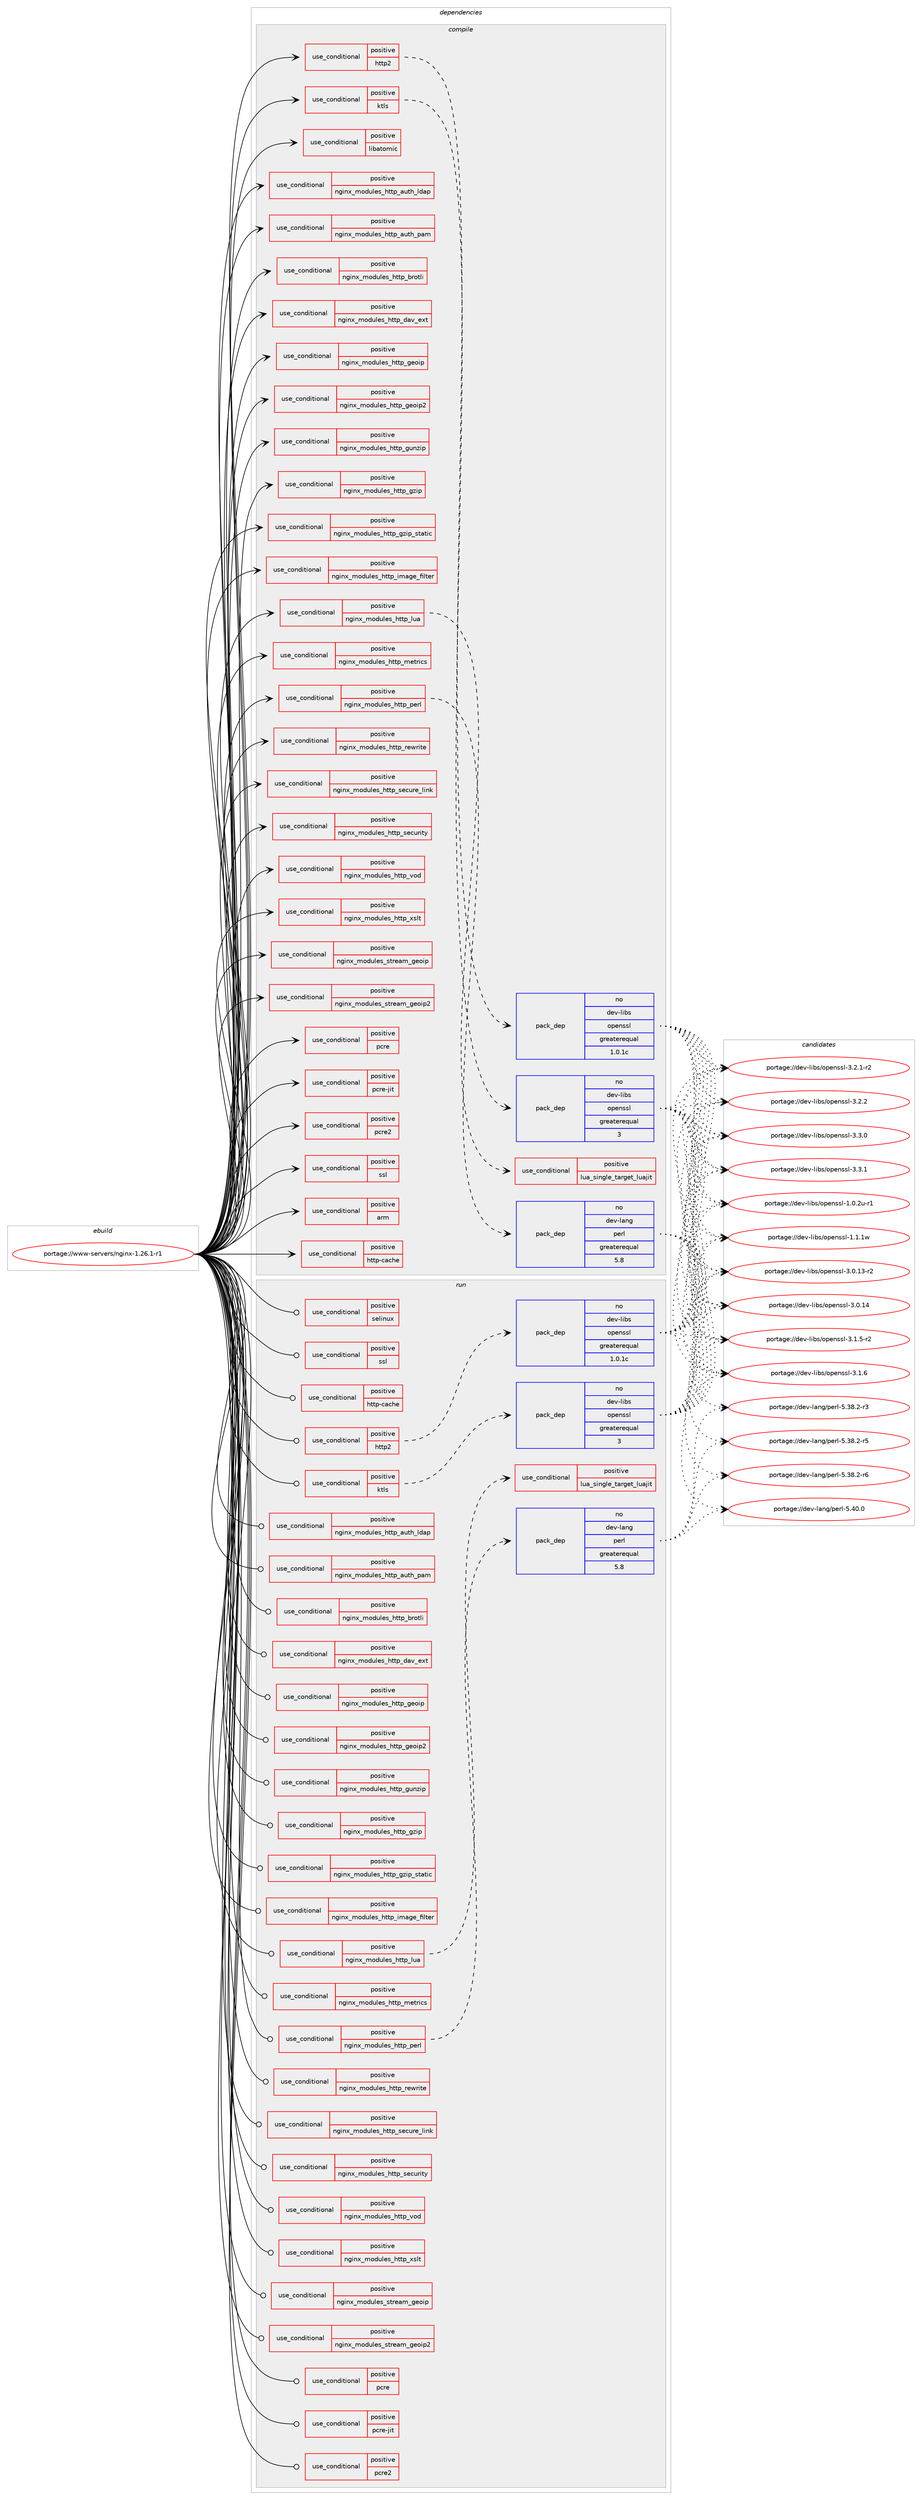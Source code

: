 digraph prolog {

# *************
# Graph options
# *************

newrank=true;
concentrate=true;
compound=true;
graph [rankdir=LR,fontname=Helvetica,fontsize=10,ranksep=1.5];#, ranksep=2.5, nodesep=0.2];
edge  [arrowhead=vee];
node  [fontname=Helvetica,fontsize=10];

# **********
# The ebuild
# **********

subgraph cluster_leftcol {
color=gray;
rank=same;
label=<<i>ebuild</i>>;
id [label="portage://www-servers/nginx-1.26.1-r1", color=red, width=4, href="../www-servers/nginx-1.26.1-r1.svg"];
}

# ****************
# The dependencies
# ****************

subgraph cluster_midcol {
color=gray;
label=<<i>dependencies</i>>;
subgraph cluster_compile {
fillcolor="#eeeeee";
style=filled;
label=<<i>compile</i>>;
subgraph cond118010 {
dependency226953 [label=<<TABLE BORDER="0" CELLBORDER="1" CELLSPACING="0" CELLPADDING="4"><TR><TD ROWSPAN="3" CELLPADDING="10">use_conditional</TD></TR><TR><TD>positive</TD></TR><TR><TD>arm</TD></TR></TABLE>>, shape=none, color=red];
# *** BEGIN UNKNOWN DEPENDENCY TYPE (TODO) ***
# dependency226953 -> package_dependency(portage://www-servers/nginx-1.26.1-r1,install,no,dev-libs,libatomic_ops,none,[,,],[],[])
# *** END UNKNOWN DEPENDENCY TYPE (TODO) ***

}
id:e -> dependency226953:w [weight=20,style="solid",arrowhead="vee"];
subgraph cond118011 {
dependency226954 [label=<<TABLE BORDER="0" CELLBORDER="1" CELLSPACING="0" CELLPADDING="4"><TR><TD ROWSPAN="3" CELLPADDING="10">use_conditional</TD></TR><TR><TD>positive</TD></TR><TR><TD>http-cache</TD></TR></TABLE>>, shape=none, color=red];
# *** BEGIN UNKNOWN DEPENDENCY TYPE (TODO) ***
# dependency226954 -> package_dependency(portage://www-servers/nginx-1.26.1-r1,install,no,dev-libs,openssl,none,[,,],[slot(0),equal],[])
# *** END UNKNOWN DEPENDENCY TYPE (TODO) ***

}
id:e -> dependency226954:w [weight=20,style="solid",arrowhead="vee"];
subgraph cond118012 {
dependency226955 [label=<<TABLE BORDER="0" CELLBORDER="1" CELLSPACING="0" CELLPADDING="4"><TR><TD ROWSPAN="3" CELLPADDING="10">use_conditional</TD></TR><TR><TD>positive</TD></TR><TR><TD>http2</TD></TR></TABLE>>, shape=none, color=red];
subgraph pack105646 {
dependency226956 [label=<<TABLE BORDER="0" CELLBORDER="1" CELLSPACING="0" CELLPADDING="4" WIDTH="220"><TR><TD ROWSPAN="6" CELLPADDING="30">pack_dep</TD></TR><TR><TD WIDTH="110">no</TD></TR><TR><TD>dev-libs</TD></TR><TR><TD>openssl</TD></TR><TR><TD>greaterequal</TD></TR><TR><TD>1.0.1c</TD></TR></TABLE>>, shape=none, color=blue];
}
dependency226955:e -> dependency226956:w [weight=20,style="dashed",arrowhead="vee"];
}
id:e -> dependency226955:w [weight=20,style="solid",arrowhead="vee"];
subgraph cond118013 {
dependency226957 [label=<<TABLE BORDER="0" CELLBORDER="1" CELLSPACING="0" CELLPADDING="4"><TR><TD ROWSPAN="3" CELLPADDING="10">use_conditional</TD></TR><TR><TD>positive</TD></TR><TR><TD>ktls</TD></TR></TABLE>>, shape=none, color=red];
subgraph pack105647 {
dependency226958 [label=<<TABLE BORDER="0" CELLBORDER="1" CELLSPACING="0" CELLPADDING="4" WIDTH="220"><TR><TD ROWSPAN="6" CELLPADDING="30">pack_dep</TD></TR><TR><TD WIDTH="110">no</TD></TR><TR><TD>dev-libs</TD></TR><TR><TD>openssl</TD></TR><TR><TD>greaterequal</TD></TR><TR><TD>3</TD></TR></TABLE>>, shape=none, color=blue];
}
dependency226957:e -> dependency226958:w [weight=20,style="dashed",arrowhead="vee"];
}
id:e -> dependency226957:w [weight=20,style="solid",arrowhead="vee"];
subgraph cond118014 {
dependency226959 [label=<<TABLE BORDER="0" CELLBORDER="1" CELLSPACING="0" CELLPADDING="4"><TR><TD ROWSPAN="3" CELLPADDING="10">use_conditional</TD></TR><TR><TD>positive</TD></TR><TR><TD>libatomic</TD></TR></TABLE>>, shape=none, color=red];
# *** BEGIN UNKNOWN DEPENDENCY TYPE (TODO) ***
# dependency226959 -> package_dependency(portage://www-servers/nginx-1.26.1-r1,install,no,dev-libs,libatomic_ops,none,[,,],[],[])
# *** END UNKNOWN DEPENDENCY TYPE (TODO) ***

}
id:e -> dependency226959:w [weight=20,style="solid",arrowhead="vee"];
subgraph cond118015 {
dependency226960 [label=<<TABLE BORDER="0" CELLBORDER="1" CELLSPACING="0" CELLPADDING="4"><TR><TD ROWSPAN="3" CELLPADDING="10">use_conditional</TD></TR><TR><TD>positive</TD></TR><TR><TD>nginx_modules_http_auth_ldap</TD></TR></TABLE>>, shape=none, color=red];
# *** BEGIN UNKNOWN DEPENDENCY TYPE (TODO) ***
# dependency226960 -> package_dependency(portage://www-servers/nginx-1.26.1-r1,install,no,net-nds,openldap,none,[,,],any_same_slot,[use(optenable(ssl),none)])
# *** END UNKNOWN DEPENDENCY TYPE (TODO) ***

}
id:e -> dependency226960:w [weight=20,style="solid",arrowhead="vee"];
subgraph cond118016 {
dependency226961 [label=<<TABLE BORDER="0" CELLBORDER="1" CELLSPACING="0" CELLPADDING="4"><TR><TD ROWSPAN="3" CELLPADDING="10">use_conditional</TD></TR><TR><TD>positive</TD></TR><TR><TD>nginx_modules_http_auth_pam</TD></TR></TABLE>>, shape=none, color=red];
# *** BEGIN UNKNOWN DEPENDENCY TYPE (TODO) ***
# dependency226961 -> package_dependency(portage://www-servers/nginx-1.26.1-r1,install,no,sys-libs,pam,none,[,,],[],[])
# *** END UNKNOWN DEPENDENCY TYPE (TODO) ***

}
id:e -> dependency226961:w [weight=20,style="solid",arrowhead="vee"];
subgraph cond118017 {
dependency226962 [label=<<TABLE BORDER="0" CELLBORDER="1" CELLSPACING="0" CELLPADDING="4"><TR><TD ROWSPAN="3" CELLPADDING="10">use_conditional</TD></TR><TR><TD>positive</TD></TR><TR><TD>nginx_modules_http_brotli</TD></TR></TABLE>>, shape=none, color=red];
# *** BEGIN UNKNOWN DEPENDENCY TYPE (TODO) ***
# dependency226962 -> package_dependency(portage://www-servers/nginx-1.26.1-r1,install,no,app-arch,brotli,none,[,,],any_same_slot,[])
# *** END UNKNOWN DEPENDENCY TYPE (TODO) ***

}
id:e -> dependency226962:w [weight=20,style="solid",arrowhead="vee"];
subgraph cond118018 {
dependency226963 [label=<<TABLE BORDER="0" CELLBORDER="1" CELLSPACING="0" CELLPADDING="4"><TR><TD ROWSPAN="3" CELLPADDING="10">use_conditional</TD></TR><TR><TD>positive</TD></TR><TR><TD>nginx_modules_http_dav_ext</TD></TR></TABLE>>, shape=none, color=red];
# *** BEGIN UNKNOWN DEPENDENCY TYPE (TODO) ***
# dependency226963 -> package_dependency(portage://www-servers/nginx-1.26.1-r1,install,no,dev-libs,libxml2,none,[,,],[],[])
# *** END UNKNOWN DEPENDENCY TYPE (TODO) ***

}
id:e -> dependency226963:w [weight=20,style="solid",arrowhead="vee"];
subgraph cond118019 {
dependency226964 [label=<<TABLE BORDER="0" CELLBORDER="1" CELLSPACING="0" CELLPADDING="4"><TR><TD ROWSPAN="3" CELLPADDING="10">use_conditional</TD></TR><TR><TD>positive</TD></TR><TR><TD>nginx_modules_http_geoip</TD></TR></TABLE>>, shape=none, color=red];
# *** BEGIN UNKNOWN DEPENDENCY TYPE (TODO) ***
# dependency226964 -> package_dependency(portage://www-servers/nginx-1.26.1-r1,install,no,dev-libs,geoip,none,[,,],[],[])
# *** END UNKNOWN DEPENDENCY TYPE (TODO) ***

}
id:e -> dependency226964:w [weight=20,style="solid",arrowhead="vee"];
subgraph cond118020 {
dependency226965 [label=<<TABLE BORDER="0" CELLBORDER="1" CELLSPACING="0" CELLPADDING="4"><TR><TD ROWSPAN="3" CELLPADDING="10">use_conditional</TD></TR><TR><TD>positive</TD></TR><TR><TD>nginx_modules_http_geoip2</TD></TR></TABLE>>, shape=none, color=red];
# *** BEGIN UNKNOWN DEPENDENCY TYPE (TODO) ***
# dependency226965 -> package_dependency(portage://www-servers/nginx-1.26.1-r1,install,no,dev-libs,libmaxminddb,none,[,,],any_same_slot,[])
# *** END UNKNOWN DEPENDENCY TYPE (TODO) ***

}
id:e -> dependency226965:w [weight=20,style="solid",arrowhead="vee"];
subgraph cond118021 {
dependency226966 [label=<<TABLE BORDER="0" CELLBORDER="1" CELLSPACING="0" CELLPADDING="4"><TR><TD ROWSPAN="3" CELLPADDING="10">use_conditional</TD></TR><TR><TD>positive</TD></TR><TR><TD>nginx_modules_http_gunzip</TD></TR></TABLE>>, shape=none, color=red];
# *** BEGIN UNKNOWN DEPENDENCY TYPE (TODO) ***
# dependency226966 -> package_dependency(portage://www-servers/nginx-1.26.1-r1,install,no,sys-libs,zlib,none,[,,],[],[])
# *** END UNKNOWN DEPENDENCY TYPE (TODO) ***

}
id:e -> dependency226966:w [weight=20,style="solid",arrowhead="vee"];
subgraph cond118022 {
dependency226967 [label=<<TABLE BORDER="0" CELLBORDER="1" CELLSPACING="0" CELLPADDING="4"><TR><TD ROWSPAN="3" CELLPADDING="10">use_conditional</TD></TR><TR><TD>positive</TD></TR><TR><TD>nginx_modules_http_gzip</TD></TR></TABLE>>, shape=none, color=red];
# *** BEGIN UNKNOWN DEPENDENCY TYPE (TODO) ***
# dependency226967 -> package_dependency(portage://www-servers/nginx-1.26.1-r1,install,no,sys-libs,zlib,none,[,,],[],[])
# *** END UNKNOWN DEPENDENCY TYPE (TODO) ***

}
id:e -> dependency226967:w [weight=20,style="solid",arrowhead="vee"];
subgraph cond118023 {
dependency226968 [label=<<TABLE BORDER="0" CELLBORDER="1" CELLSPACING="0" CELLPADDING="4"><TR><TD ROWSPAN="3" CELLPADDING="10">use_conditional</TD></TR><TR><TD>positive</TD></TR><TR><TD>nginx_modules_http_gzip_static</TD></TR></TABLE>>, shape=none, color=red];
# *** BEGIN UNKNOWN DEPENDENCY TYPE (TODO) ***
# dependency226968 -> package_dependency(portage://www-servers/nginx-1.26.1-r1,install,no,sys-libs,zlib,none,[,,],[],[])
# *** END UNKNOWN DEPENDENCY TYPE (TODO) ***

}
id:e -> dependency226968:w [weight=20,style="solid",arrowhead="vee"];
subgraph cond118024 {
dependency226969 [label=<<TABLE BORDER="0" CELLBORDER="1" CELLSPACING="0" CELLPADDING="4"><TR><TD ROWSPAN="3" CELLPADDING="10">use_conditional</TD></TR><TR><TD>positive</TD></TR><TR><TD>nginx_modules_http_image_filter</TD></TR></TABLE>>, shape=none, color=red];
# *** BEGIN UNKNOWN DEPENDENCY TYPE (TODO) ***
# dependency226969 -> package_dependency(portage://www-servers/nginx-1.26.1-r1,install,no,media-libs,gd,none,[,,],any_same_slot,[use(enable(jpeg),none),use(enable(png),none)])
# *** END UNKNOWN DEPENDENCY TYPE (TODO) ***

}
id:e -> dependency226969:w [weight=20,style="solid",arrowhead="vee"];
subgraph cond118025 {
dependency226970 [label=<<TABLE BORDER="0" CELLBORDER="1" CELLSPACING="0" CELLPADDING="4"><TR><TD ROWSPAN="3" CELLPADDING="10">use_conditional</TD></TR><TR><TD>positive</TD></TR><TR><TD>nginx_modules_http_lua</TD></TR></TABLE>>, shape=none, color=red];
subgraph cond118026 {
dependency226971 [label=<<TABLE BORDER="0" CELLBORDER="1" CELLSPACING="0" CELLPADDING="4"><TR><TD ROWSPAN="3" CELLPADDING="10">use_conditional</TD></TR><TR><TD>positive</TD></TR><TR><TD>lua_single_target_luajit</TD></TR></TABLE>>, shape=none, color=red];
# *** BEGIN UNKNOWN DEPENDENCY TYPE (TODO) ***
# dependency226971 -> package_dependency(portage://www-servers/nginx-1.26.1-r1,install,no,dev-lang,luajit,none,[,,],any_same_slot,[])
# *** END UNKNOWN DEPENDENCY TYPE (TODO) ***

}
dependency226970:e -> dependency226971:w [weight=20,style="dashed",arrowhead="vee"];
}
id:e -> dependency226970:w [weight=20,style="solid",arrowhead="vee"];
subgraph cond118027 {
dependency226972 [label=<<TABLE BORDER="0" CELLBORDER="1" CELLSPACING="0" CELLPADDING="4"><TR><TD ROWSPAN="3" CELLPADDING="10">use_conditional</TD></TR><TR><TD>positive</TD></TR><TR><TD>nginx_modules_http_metrics</TD></TR></TABLE>>, shape=none, color=red];
# *** BEGIN UNKNOWN DEPENDENCY TYPE (TODO) ***
# dependency226972 -> package_dependency(portage://www-servers/nginx-1.26.1-r1,install,no,dev-libs,yajl,none,[,,],any_same_slot,[])
# *** END UNKNOWN DEPENDENCY TYPE (TODO) ***

}
id:e -> dependency226972:w [weight=20,style="solid",arrowhead="vee"];
subgraph cond118028 {
dependency226973 [label=<<TABLE BORDER="0" CELLBORDER="1" CELLSPACING="0" CELLPADDING="4"><TR><TD ROWSPAN="3" CELLPADDING="10">use_conditional</TD></TR><TR><TD>positive</TD></TR><TR><TD>nginx_modules_http_perl</TD></TR></TABLE>>, shape=none, color=red];
subgraph pack105648 {
dependency226974 [label=<<TABLE BORDER="0" CELLBORDER="1" CELLSPACING="0" CELLPADDING="4" WIDTH="220"><TR><TD ROWSPAN="6" CELLPADDING="30">pack_dep</TD></TR><TR><TD WIDTH="110">no</TD></TR><TR><TD>dev-lang</TD></TR><TR><TD>perl</TD></TR><TR><TD>greaterequal</TD></TR><TR><TD>5.8</TD></TR></TABLE>>, shape=none, color=blue];
}
dependency226973:e -> dependency226974:w [weight=20,style="dashed",arrowhead="vee"];
}
id:e -> dependency226973:w [weight=20,style="solid",arrowhead="vee"];
subgraph cond118029 {
dependency226975 [label=<<TABLE BORDER="0" CELLBORDER="1" CELLSPACING="0" CELLPADDING="4"><TR><TD ROWSPAN="3" CELLPADDING="10">use_conditional</TD></TR><TR><TD>positive</TD></TR><TR><TD>nginx_modules_http_rewrite</TD></TR></TABLE>>, shape=none, color=red];
# *** BEGIN UNKNOWN DEPENDENCY TYPE (TODO) ***
# dependency226975 -> package_dependency(portage://www-servers/nginx-1.26.1-r1,install,no,dev-libs,libpcre,none,[,,],any_same_slot,[])
# *** END UNKNOWN DEPENDENCY TYPE (TODO) ***

}
id:e -> dependency226975:w [weight=20,style="solid",arrowhead="vee"];
subgraph cond118030 {
dependency226976 [label=<<TABLE BORDER="0" CELLBORDER="1" CELLSPACING="0" CELLPADDING="4"><TR><TD ROWSPAN="3" CELLPADDING="10">use_conditional</TD></TR><TR><TD>positive</TD></TR><TR><TD>nginx_modules_http_secure_link</TD></TR></TABLE>>, shape=none, color=red];
# *** BEGIN UNKNOWN DEPENDENCY TYPE (TODO) ***
# dependency226976 -> package_dependency(portage://www-servers/nginx-1.26.1-r1,install,no,dev-libs,openssl,none,[,,],[slot(0),equal],[])
# *** END UNKNOWN DEPENDENCY TYPE (TODO) ***

}
id:e -> dependency226976:w [weight=20,style="solid",arrowhead="vee"];
subgraph cond118031 {
dependency226977 [label=<<TABLE BORDER="0" CELLBORDER="1" CELLSPACING="0" CELLPADDING="4"><TR><TD ROWSPAN="3" CELLPADDING="10">use_conditional</TD></TR><TR><TD>positive</TD></TR><TR><TD>nginx_modules_http_security</TD></TR></TABLE>>, shape=none, color=red];
# *** BEGIN UNKNOWN DEPENDENCY TYPE (TODO) ***
# dependency226977 -> package_dependency(portage://www-servers/nginx-1.26.1-r1,install,no,dev-libs,modsecurity,none,[,,],[],[])
# *** END UNKNOWN DEPENDENCY TYPE (TODO) ***

}
id:e -> dependency226977:w [weight=20,style="solid",arrowhead="vee"];
subgraph cond118032 {
dependency226978 [label=<<TABLE BORDER="0" CELLBORDER="1" CELLSPACING="0" CELLPADDING="4"><TR><TD ROWSPAN="3" CELLPADDING="10">use_conditional</TD></TR><TR><TD>positive</TD></TR><TR><TD>nginx_modules_http_vod</TD></TR></TABLE>>, shape=none, color=red];
# *** BEGIN UNKNOWN DEPENDENCY TYPE (TODO) ***
# dependency226978 -> package_dependency(portage://www-servers/nginx-1.26.1-r1,install,no,media-video,ffmpeg,none,[,,],[slot(0),equal],[])
# *** END UNKNOWN DEPENDENCY TYPE (TODO) ***

}
id:e -> dependency226978:w [weight=20,style="solid",arrowhead="vee"];
subgraph cond118033 {
dependency226979 [label=<<TABLE BORDER="0" CELLBORDER="1" CELLSPACING="0" CELLPADDING="4"><TR><TD ROWSPAN="3" CELLPADDING="10">use_conditional</TD></TR><TR><TD>positive</TD></TR><TR><TD>nginx_modules_http_xslt</TD></TR></TABLE>>, shape=none, color=red];
# *** BEGIN UNKNOWN DEPENDENCY TYPE (TODO) ***
# dependency226979 -> package_dependency(portage://www-servers/nginx-1.26.1-r1,install,no,dev-libs,libxml2,none,[,,],any_same_slot,[])
# *** END UNKNOWN DEPENDENCY TYPE (TODO) ***

# *** BEGIN UNKNOWN DEPENDENCY TYPE (TODO) ***
# dependency226979 -> package_dependency(portage://www-servers/nginx-1.26.1-r1,install,no,dev-libs,libxslt,none,[,,],[],[])
# *** END UNKNOWN DEPENDENCY TYPE (TODO) ***

}
id:e -> dependency226979:w [weight=20,style="solid",arrowhead="vee"];
subgraph cond118034 {
dependency226980 [label=<<TABLE BORDER="0" CELLBORDER="1" CELLSPACING="0" CELLPADDING="4"><TR><TD ROWSPAN="3" CELLPADDING="10">use_conditional</TD></TR><TR><TD>positive</TD></TR><TR><TD>nginx_modules_stream_geoip</TD></TR></TABLE>>, shape=none, color=red];
# *** BEGIN UNKNOWN DEPENDENCY TYPE (TODO) ***
# dependency226980 -> package_dependency(portage://www-servers/nginx-1.26.1-r1,install,no,dev-libs,geoip,none,[,,],[],[])
# *** END UNKNOWN DEPENDENCY TYPE (TODO) ***

}
id:e -> dependency226980:w [weight=20,style="solid",arrowhead="vee"];
subgraph cond118035 {
dependency226981 [label=<<TABLE BORDER="0" CELLBORDER="1" CELLSPACING="0" CELLPADDING="4"><TR><TD ROWSPAN="3" CELLPADDING="10">use_conditional</TD></TR><TR><TD>positive</TD></TR><TR><TD>nginx_modules_stream_geoip2</TD></TR></TABLE>>, shape=none, color=red];
# *** BEGIN UNKNOWN DEPENDENCY TYPE (TODO) ***
# dependency226981 -> package_dependency(portage://www-servers/nginx-1.26.1-r1,install,no,dev-libs,libmaxminddb,none,[,,],any_same_slot,[])
# *** END UNKNOWN DEPENDENCY TYPE (TODO) ***

}
id:e -> dependency226981:w [weight=20,style="solid",arrowhead="vee"];
subgraph cond118036 {
dependency226982 [label=<<TABLE BORDER="0" CELLBORDER="1" CELLSPACING="0" CELLPADDING="4"><TR><TD ROWSPAN="3" CELLPADDING="10">use_conditional</TD></TR><TR><TD>positive</TD></TR><TR><TD>pcre</TD></TR></TABLE>>, shape=none, color=red];
# *** BEGIN UNKNOWN DEPENDENCY TYPE (TODO) ***
# dependency226982 -> package_dependency(portage://www-servers/nginx-1.26.1-r1,install,no,dev-libs,libpcre,none,[,,],any_same_slot,[])
# *** END UNKNOWN DEPENDENCY TYPE (TODO) ***

}
id:e -> dependency226982:w [weight=20,style="solid",arrowhead="vee"];
subgraph cond118037 {
dependency226983 [label=<<TABLE BORDER="0" CELLBORDER="1" CELLSPACING="0" CELLPADDING="4"><TR><TD ROWSPAN="3" CELLPADDING="10">use_conditional</TD></TR><TR><TD>positive</TD></TR><TR><TD>pcre-jit</TD></TR></TABLE>>, shape=none, color=red];
# *** BEGIN UNKNOWN DEPENDENCY TYPE (TODO) ***
# dependency226983 -> package_dependency(portage://www-servers/nginx-1.26.1-r1,install,no,dev-libs,libpcre,none,[,,],any_same_slot,[use(enable(jit),none)])
# *** END UNKNOWN DEPENDENCY TYPE (TODO) ***

}
id:e -> dependency226983:w [weight=20,style="solid",arrowhead="vee"];
subgraph cond118038 {
dependency226984 [label=<<TABLE BORDER="0" CELLBORDER="1" CELLSPACING="0" CELLPADDING="4"><TR><TD ROWSPAN="3" CELLPADDING="10">use_conditional</TD></TR><TR><TD>positive</TD></TR><TR><TD>pcre2</TD></TR></TABLE>>, shape=none, color=red];
# *** BEGIN UNKNOWN DEPENDENCY TYPE (TODO) ***
# dependency226984 -> package_dependency(portage://www-servers/nginx-1.26.1-r1,install,no,dev-libs,libpcre2,none,[,,],any_same_slot,[])
# *** END UNKNOWN DEPENDENCY TYPE (TODO) ***

}
id:e -> dependency226984:w [weight=20,style="solid",arrowhead="vee"];
subgraph cond118039 {
dependency226985 [label=<<TABLE BORDER="0" CELLBORDER="1" CELLSPACING="0" CELLPADDING="4"><TR><TD ROWSPAN="3" CELLPADDING="10">use_conditional</TD></TR><TR><TD>positive</TD></TR><TR><TD>ssl</TD></TR></TABLE>>, shape=none, color=red];
# *** BEGIN UNKNOWN DEPENDENCY TYPE (TODO) ***
# dependency226985 -> package_dependency(portage://www-servers/nginx-1.26.1-r1,install,no,dev-libs,openssl,none,[,,],[slot(0),equal],[])
# *** END UNKNOWN DEPENDENCY TYPE (TODO) ***

}
id:e -> dependency226985:w [weight=20,style="solid",arrowhead="vee"];
# *** BEGIN UNKNOWN DEPENDENCY TYPE (TODO) ***
# id -> package_dependency(portage://www-servers/nginx-1.26.1-r1,install,no,acct-group,nginx,none,[,,],[],[])
# *** END UNKNOWN DEPENDENCY TYPE (TODO) ***

# *** BEGIN UNKNOWN DEPENDENCY TYPE (TODO) ***
# id -> package_dependency(portage://www-servers/nginx-1.26.1-r1,install,no,acct-user,nginx,none,[,,],[],[])
# *** END UNKNOWN DEPENDENCY TYPE (TODO) ***

# *** BEGIN UNKNOWN DEPENDENCY TYPE (TODO) ***
# id -> package_dependency(portage://www-servers/nginx-1.26.1-r1,install,no,virtual,libcrypt,none,[,,],any_same_slot,[])
# *** END UNKNOWN DEPENDENCY TYPE (TODO) ***

}
subgraph cluster_compileandrun {
fillcolor="#eeeeee";
style=filled;
label=<<i>compile and run</i>>;
}
subgraph cluster_run {
fillcolor="#eeeeee";
style=filled;
label=<<i>run</i>>;
subgraph cond118040 {
dependency226986 [label=<<TABLE BORDER="0" CELLBORDER="1" CELLSPACING="0" CELLPADDING="4"><TR><TD ROWSPAN="3" CELLPADDING="10">use_conditional</TD></TR><TR><TD>positive</TD></TR><TR><TD>http-cache</TD></TR></TABLE>>, shape=none, color=red];
# *** BEGIN UNKNOWN DEPENDENCY TYPE (TODO) ***
# dependency226986 -> package_dependency(portage://www-servers/nginx-1.26.1-r1,run,no,dev-libs,openssl,none,[,,],[slot(0),equal],[])
# *** END UNKNOWN DEPENDENCY TYPE (TODO) ***

}
id:e -> dependency226986:w [weight=20,style="solid",arrowhead="odot"];
subgraph cond118041 {
dependency226987 [label=<<TABLE BORDER="0" CELLBORDER="1" CELLSPACING="0" CELLPADDING="4"><TR><TD ROWSPAN="3" CELLPADDING="10">use_conditional</TD></TR><TR><TD>positive</TD></TR><TR><TD>http2</TD></TR></TABLE>>, shape=none, color=red];
subgraph pack105649 {
dependency226988 [label=<<TABLE BORDER="0" CELLBORDER="1" CELLSPACING="0" CELLPADDING="4" WIDTH="220"><TR><TD ROWSPAN="6" CELLPADDING="30">pack_dep</TD></TR><TR><TD WIDTH="110">no</TD></TR><TR><TD>dev-libs</TD></TR><TR><TD>openssl</TD></TR><TR><TD>greaterequal</TD></TR><TR><TD>1.0.1c</TD></TR></TABLE>>, shape=none, color=blue];
}
dependency226987:e -> dependency226988:w [weight=20,style="dashed",arrowhead="vee"];
}
id:e -> dependency226987:w [weight=20,style="solid",arrowhead="odot"];
subgraph cond118042 {
dependency226989 [label=<<TABLE BORDER="0" CELLBORDER="1" CELLSPACING="0" CELLPADDING="4"><TR><TD ROWSPAN="3" CELLPADDING="10">use_conditional</TD></TR><TR><TD>positive</TD></TR><TR><TD>ktls</TD></TR></TABLE>>, shape=none, color=red];
subgraph pack105650 {
dependency226990 [label=<<TABLE BORDER="0" CELLBORDER="1" CELLSPACING="0" CELLPADDING="4" WIDTH="220"><TR><TD ROWSPAN="6" CELLPADDING="30">pack_dep</TD></TR><TR><TD WIDTH="110">no</TD></TR><TR><TD>dev-libs</TD></TR><TR><TD>openssl</TD></TR><TR><TD>greaterequal</TD></TR><TR><TD>3</TD></TR></TABLE>>, shape=none, color=blue];
}
dependency226989:e -> dependency226990:w [weight=20,style="dashed",arrowhead="vee"];
}
id:e -> dependency226989:w [weight=20,style="solid",arrowhead="odot"];
subgraph cond118043 {
dependency226991 [label=<<TABLE BORDER="0" CELLBORDER="1" CELLSPACING="0" CELLPADDING="4"><TR><TD ROWSPAN="3" CELLPADDING="10">use_conditional</TD></TR><TR><TD>positive</TD></TR><TR><TD>nginx_modules_http_auth_ldap</TD></TR></TABLE>>, shape=none, color=red];
# *** BEGIN UNKNOWN DEPENDENCY TYPE (TODO) ***
# dependency226991 -> package_dependency(portage://www-servers/nginx-1.26.1-r1,run,no,net-nds,openldap,none,[,,],any_same_slot,[use(optenable(ssl),none)])
# *** END UNKNOWN DEPENDENCY TYPE (TODO) ***

}
id:e -> dependency226991:w [weight=20,style="solid",arrowhead="odot"];
subgraph cond118044 {
dependency226992 [label=<<TABLE BORDER="0" CELLBORDER="1" CELLSPACING="0" CELLPADDING="4"><TR><TD ROWSPAN="3" CELLPADDING="10">use_conditional</TD></TR><TR><TD>positive</TD></TR><TR><TD>nginx_modules_http_auth_pam</TD></TR></TABLE>>, shape=none, color=red];
# *** BEGIN UNKNOWN DEPENDENCY TYPE (TODO) ***
# dependency226992 -> package_dependency(portage://www-servers/nginx-1.26.1-r1,run,no,sys-libs,pam,none,[,,],[],[])
# *** END UNKNOWN DEPENDENCY TYPE (TODO) ***

}
id:e -> dependency226992:w [weight=20,style="solid",arrowhead="odot"];
subgraph cond118045 {
dependency226993 [label=<<TABLE BORDER="0" CELLBORDER="1" CELLSPACING="0" CELLPADDING="4"><TR><TD ROWSPAN="3" CELLPADDING="10">use_conditional</TD></TR><TR><TD>positive</TD></TR><TR><TD>nginx_modules_http_brotli</TD></TR></TABLE>>, shape=none, color=red];
# *** BEGIN UNKNOWN DEPENDENCY TYPE (TODO) ***
# dependency226993 -> package_dependency(portage://www-servers/nginx-1.26.1-r1,run,no,app-arch,brotli,none,[,,],any_same_slot,[])
# *** END UNKNOWN DEPENDENCY TYPE (TODO) ***

}
id:e -> dependency226993:w [weight=20,style="solid",arrowhead="odot"];
subgraph cond118046 {
dependency226994 [label=<<TABLE BORDER="0" CELLBORDER="1" CELLSPACING="0" CELLPADDING="4"><TR><TD ROWSPAN="3" CELLPADDING="10">use_conditional</TD></TR><TR><TD>positive</TD></TR><TR><TD>nginx_modules_http_dav_ext</TD></TR></TABLE>>, shape=none, color=red];
# *** BEGIN UNKNOWN DEPENDENCY TYPE (TODO) ***
# dependency226994 -> package_dependency(portage://www-servers/nginx-1.26.1-r1,run,no,dev-libs,libxml2,none,[,,],[],[])
# *** END UNKNOWN DEPENDENCY TYPE (TODO) ***

}
id:e -> dependency226994:w [weight=20,style="solid",arrowhead="odot"];
subgraph cond118047 {
dependency226995 [label=<<TABLE BORDER="0" CELLBORDER="1" CELLSPACING="0" CELLPADDING="4"><TR><TD ROWSPAN="3" CELLPADDING="10">use_conditional</TD></TR><TR><TD>positive</TD></TR><TR><TD>nginx_modules_http_geoip</TD></TR></TABLE>>, shape=none, color=red];
# *** BEGIN UNKNOWN DEPENDENCY TYPE (TODO) ***
# dependency226995 -> package_dependency(portage://www-servers/nginx-1.26.1-r1,run,no,dev-libs,geoip,none,[,,],[],[])
# *** END UNKNOWN DEPENDENCY TYPE (TODO) ***

}
id:e -> dependency226995:w [weight=20,style="solid",arrowhead="odot"];
subgraph cond118048 {
dependency226996 [label=<<TABLE BORDER="0" CELLBORDER="1" CELLSPACING="0" CELLPADDING="4"><TR><TD ROWSPAN="3" CELLPADDING="10">use_conditional</TD></TR><TR><TD>positive</TD></TR><TR><TD>nginx_modules_http_geoip2</TD></TR></TABLE>>, shape=none, color=red];
# *** BEGIN UNKNOWN DEPENDENCY TYPE (TODO) ***
# dependency226996 -> package_dependency(portage://www-servers/nginx-1.26.1-r1,run,no,dev-libs,libmaxminddb,none,[,,],any_same_slot,[])
# *** END UNKNOWN DEPENDENCY TYPE (TODO) ***

}
id:e -> dependency226996:w [weight=20,style="solid",arrowhead="odot"];
subgraph cond118049 {
dependency226997 [label=<<TABLE BORDER="0" CELLBORDER="1" CELLSPACING="0" CELLPADDING="4"><TR><TD ROWSPAN="3" CELLPADDING="10">use_conditional</TD></TR><TR><TD>positive</TD></TR><TR><TD>nginx_modules_http_gunzip</TD></TR></TABLE>>, shape=none, color=red];
# *** BEGIN UNKNOWN DEPENDENCY TYPE (TODO) ***
# dependency226997 -> package_dependency(portage://www-servers/nginx-1.26.1-r1,run,no,sys-libs,zlib,none,[,,],[],[])
# *** END UNKNOWN DEPENDENCY TYPE (TODO) ***

}
id:e -> dependency226997:w [weight=20,style="solid",arrowhead="odot"];
subgraph cond118050 {
dependency226998 [label=<<TABLE BORDER="0" CELLBORDER="1" CELLSPACING="0" CELLPADDING="4"><TR><TD ROWSPAN="3" CELLPADDING="10">use_conditional</TD></TR><TR><TD>positive</TD></TR><TR><TD>nginx_modules_http_gzip</TD></TR></TABLE>>, shape=none, color=red];
# *** BEGIN UNKNOWN DEPENDENCY TYPE (TODO) ***
# dependency226998 -> package_dependency(portage://www-servers/nginx-1.26.1-r1,run,no,sys-libs,zlib,none,[,,],[],[])
# *** END UNKNOWN DEPENDENCY TYPE (TODO) ***

}
id:e -> dependency226998:w [weight=20,style="solid",arrowhead="odot"];
subgraph cond118051 {
dependency226999 [label=<<TABLE BORDER="0" CELLBORDER="1" CELLSPACING="0" CELLPADDING="4"><TR><TD ROWSPAN="3" CELLPADDING="10">use_conditional</TD></TR><TR><TD>positive</TD></TR><TR><TD>nginx_modules_http_gzip_static</TD></TR></TABLE>>, shape=none, color=red];
# *** BEGIN UNKNOWN DEPENDENCY TYPE (TODO) ***
# dependency226999 -> package_dependency(portage://www-servers/nginx-1.26.1-r1,run,no,sys-libs,zlib,none,[,,],[],[])
# *** END UNKNOWN DEPENDENCY TYPE (TODO) ***

}
id:e -> dependency226999:w [weight=20,style="solid",arrowhead="odot"];
subgraph cond118052 {
dependency227000 [label=<<TABLE BORDER="0" CELLBORDER="1" CELLSPACING="0" CELLPADDING="4"><TR><TD ROWSPAN="3" CELLPADDING="10">use_conditional</TD></TR><TR><TD>positive</TD></TR><TR><TD>nginx_modules_http_image_filter</TD></TR></TABLE>>, shape=none, color=red];
# *** BEGIN UNKNOWN DEPENDENCY TYPE (TODO) ***
# dependency227000 -> package_dependency(portage://www-servers/nginx-1.26.1-r1,run,no,media-libs,gd,none,[,,],any_same_slot,[use(enable(jpeg),none),use(enable(png),none)])
# *** END UNKNOWN DEPENDENCY TYPE (TODO) ***

}
id:e -> dependency227000:w [weight=20,style="solid",arrowhead="odot"];
subgraph cond118053 {
dependency227001 [label=<<TABLE BORDER="0" CELLBORDER="1" CELLSPACING="0" CELLPADDING="4"><TR><TD ROWSPAN="3" CELLPADDING="10">use_conditional</TD></TR><TR><TD>positive</TD></TR><TR><TD>nginx_modules_http_lua</TD></TR></TABLE>>, shape=none, color=red];
subgraph cond118054 {
dependency227002 [label=<<TABLE BORDER="0" CELLBORDER="1" CELLSPACING="0" CELLPADDING="4"><TR><TD ROWSPAN="3" CELLPADDING="10">use_conditional</TD></TR><TR><TD>positive</TD></TR><TR><TD>lua_single_target_luajit</TD></TR></TABLE>>, shape=none, color=red];
# *** BEGIN UNKNOWN DEPENDENCY TYPE (TODO) ***
# dependency227002 -> package_dependency(portage://www-servers/nginx-1.26.1-r1,run,no,dev-lang,luajit,none,[,,],any_same_slot,[])
# *** END UNKNOWN DEPENDENCY TYPE (TODO) ***

}
dependency227001:e -> dependency227002:w [weight=20,style="dashed",arrowhead="vee"];
}
id:e -> dependency227001:w [weight=20,style="solid",arrowhead="odot"];
subgraph cond118055 {
dependency227003 [label=<<TABLE BORDER="0" CELLBORDER="1" CELLSPACING="0" CELLPADDING="4"><TR><TD ROWSPAN="3" CELLPADDING="10">use_conditional</TD></TR><TR><TD>positive</TD></TR><TR><TD>nginx_modules_http_metrics</TD></TR></TABLE>>, shape=none, color=red];
# *** BEGIN UNKNOWN DEPENDENCY TYPE (TODO) ***
# dependency227003 -> package_dependency(portage://www-servers/nginx-1.26.1-r1,run,no,dev-libs,yajl,none,[,,],any_same_slot,[])
# *** END UNKNOWN DEPENDENCY TYPE (TODO) ***

}
id:e -> dependency227003:w [weight=20,style="solid",arrowhead="odot"];
subgraph cond118056 {
dependency227004 [label=<<TABLE BORDER="0" CELLBORDER="1" CELLSPACING="0" CELLPADDING="4"><TR><TD ROWSPAN="3" CELLPADDING="10">use_conditional</TD></TR><TR><TD>positive</TD></TR><TR><TD>nginx_modules_http_perl</TD></TR></TABLE>>, shape=none, color=red];
subgraph pack105651 {
dependency227005 [label=<<TABLE BORDER="0" CELLBORDER="1" CELLSPACING="0" CELLPADDING="4" WIDTH="220"><TR><TD ROWSPAN="6" CELLPADDING="30">pack_dep</TD></TR><TR><TD WIDTH="110">no</TD></TR><TR><TD>dev-lang</TD></TR><TR><TD>perl</TD></TR><TR><TD>greaterequal</TD></TR><TR><TD>5.8</TD></TR></TABLE>>, shape=none, color=blue];
}
dependency227004:e -> dependency227005:w [weight=20,style="dashed",arrowhead="vee"];
}
id:e -> dependency227004:w [weight=20,style="solid",arrowhead="odot"];
subgraph cond118057 {
dependency227006 [label=<<TABLE BORDER="0" CELLBORDER="1" CELLSPACING="0" CELLPADDING="4"><TR><TD ROWSPAN="3" CELLPADDING="10">use_conditional</TD></TR><TR><TD>positive</TD></TR><TR><TD>nginx_modules_http_rewrite</TD></TR></TABLE>>, shape=none, color=red];
# *** BEGIN UNKNOWN DEPENDENCY TYPE (TODO) ***
# dependency227006 -> package_dependency(portage://www-servers/nginx-1.26.1-r1,run,no,dev-libs,libpcre,none,[,,],any_same_slot,[])
# *** END UNKNOWN DEPENDENCY TYPE (TODO) ***

}
id:e -> dependency227006:w [weight=20,style="solid",arrowhead="odot"];
subgraph cond118058 {
dependency227007 [label=<<TABLE BORDER="0" CELLBORDER="1" CELLSPACING="0" CELLPADDING="4"><TR><TD ROWSPAN="3" CELLPADDING="10">use_conditional</TD></TR><TR><TD>positive</TD></TR><TR><TD>nginx_modules_http_secure_link</TD></TR></TABLE>>, shape=none, color=red];
# *** BEGIN UNKNOWN DEPENDENCY TYPE (TODO) ***
# dependency227007 -> package_dependency(portage://www-servers/nginx-1.26.1-r1,run,no,dev-libs,openssl,none,[,,],[slot(0),equal],[])
# *** END UNKNOWN DEPENDENCY TYPE (TODO) ***

}
id:e -> dependency227007:w [weight=20,style="solid",arrowhead="odot"];
subgraph cond118059 {
dependency227008 [label=<<TABLE BORDER="0" CELLBORDER="1" CELLSPACING="0" CELLPADDING="4"><TR><TD ROWSPAN="3" CELLPADDING="10">use_conditional</TD></TR><TR><TD>positive</TD></TR><TR><TD>nginx_modules_http_security</TD></TR></TABLE>>, shape=none, color=red];
# *** BEGIN UNKNOWN DEPENDENCY TYPE (TODO) ***
# dependency227008 -> package_dependency(portage://www-servers/nginx-1.26.1-r1,run,no,dev-libs,modsecurity,none,[,,],[],[])
# *** END UNKNOWN DEPENDENCY TYPE (TODO) ***

}
id:e -> dependency227008:w [weight=20,style="solid",arrowhead="odot"];
subgraph cond118060 {
dependency227009 [label=<<TABLE BORDER="0" CELLBORDER="1" CELLSPACING="0" CELLPADDING="4"><TR><TD ROWSPAN="3" CELLPADDING="10">use_conditional</TD></TR><TR><TD>positive</TD></TR><TR><TD>nginx_modules_http_vod</TD></TR></TABLE>>, shape=none, color=red];
# *** BEGIN UNKNOWN DEPENDENCY TYPE (TODO) ***
# dependency227009 -> package_dependency(portage://www-servers/nginx-1.26.1-r1,run,no,media-video,ffmpeg,none,[,,],[slot(0),equal],[])
# *** END UNKNOWN DEPENDENCY TYPE (TODO) ***

}
id:e -> dependency227009:w [weight=20,style="solid",arrowhead="odot"];
subgraph cond118061 {
dependency227010 [label=<<TABLE BORDER="0" CELLBORDER="1" CELLSPACING="0" CELLPADDING="4"><TR><TD ROWSPAN="3" CELLPADDING="10">use_conditional</TD></TR><TR><TD>positive</TD></TR><TR><TD>nginx_modules_http_xslt</TD></TR></TABLE>>, shape=none, color=red];
# *** BEGIN UNKNOWN DEPENDENCY TYPE (TODO) ***
# dependency227010 -> package_dependency(portage://www-servers/nginx-1.26.1-r1,run,no,dev-libs,libxml2,none,[,,],any_same_slot,[])
# *** END UNKNOWN DEPENDENCY TYPE (TODO) ***

# *** BEGIN UNKNOWN DEPENDENCY TYPE (TODO) ***
# dependency227010 -> package_dependency(portage://www-servers/nginx-1.26.1-r1,run,no,dev-libs,libxslt,none,[,,],[],[])
# *** END UNKNOWN DEPENDENCY TYPE (TODO) ***

}
id:e -> dependency227010:w [weight=20,style="solid",arrowhead="odot"];
subgraph cond118062 {
dependency227011 [label=<<TABLE BORDER="0" CELLBORDER="1" CELLSPACING="0" CELLPADDING="4"><TR><TD ROWSPAN="3" CELLPADDING="10">use_conditional</TD></TR><TR><TD>positive</TD></TR><TR><TD>nginx_modules_stream_geoip</TD></TR></TABLE>>, shape=none, color=red];
# *** BEGIN UNKNOWN DEPENDENCY TYPE (TODO) ***
# dependency227011 -> package_dependency(portage://www-servers/nginx-1.26.1-r1,run,no,dev-libs,geoip,none,[,,],[],[])
# *** END UNKNOWN DEPENDENCY TYPE (TODO) ***

}
id:e -> dependency227011:w [weight=20,style="solid",arrowhead="odot"];
subgraph cond118063 {
dependency227012 [label=<<TABLE BORDER="0" CELLBORDER="1" CELLSPACING="0" CELLPADDING="4"><TR><TD ROWSPAN="3" CELLPADDING="10">use_conditional</TD></TR><TR><TD>positive</TD></TR><TR><TD>nginx_modules_stream_geoip2</TD></TR></TABLE>>, shape=none, color=red];
# *** BEGIN UNKNOWN DEPENDENCY TYPE (TODO) ***
# dependency227012 -> package_dependency(portage://www-servers/nginx-1.26.1-r1,run,no,dev-libs,libmaxminddb,none,[,,],any_same_slot,[])
# *** END UNKNOWN DEPENDENCY TYPE (TODO) ***

}
id:e -> dependency227012:w [weight=20,style="solid",arrowhead="odot"];
subgraph cond118064 {
dependency227013 [label=<<TABLE BORDER="0" CELLBORDER="1" CELLSPACING="0" CELLPADDING="4"><TR><TD ROWSPAN="3" CELLPADDING="10">use_conditional</TD></TR><TR><TD>positive</TD></TR><TR><TD>pcre</TD></TR></TABLE>>, shape=none, color=red];
# *** BEGIN UNKNOWN DEPENDENCY TYPE (TODO) ***
# dependency227013 -> package_dependency(portage://www-servers/nginx-1.26.1-r1,run,no,dev-libs,libpcre,none,[,,],any_same_slot,[])
# *** END UNKNOWN DEPENDENCY TYPE (TODO) ***

}
id:e -> dependency227013:w [weight=20,style="solid",arrowhead="odot"];
subgraph cond118065 {
dependency227014 [label=<<TABLE BORDER="0" CELLBORDER="1" CELLSPACING="0" CELLPADDING="4"><TR><TD ROWSPAN="3" CELLPADDING="10">use_conditional</TD></TR><TR><TD>positive</TD></TR><TR><TD>pcre-jit</TD></TR></TABLE>>, shape=none, color=red];
# *** BEGIN UNKNOWN DEPENDENCY TYPE (TODO) ***
# dependency227014 -> package_dependency(portage://www-servers/nginx-1.26.1-r1,run,no,dev-libs,libpcre,none,[,,],any_same_slot,[use(enable(jit),none)])
# *** END UNKNOWN DEPENDENCY TYPE (TODO) ***

}
id:e -> dependency227014:w [weight=20,style="solid",arrowhead="odot"];
subgraph cond118066 {
dependency227015 [label=<<TABLE BORDER="0" CELLBORDER="1" CELLSPACING="0" CELLPADDING="4"><TR><TD ROWSPAN="3" CELLPADDING="10">use_conditional</TD></TR><TR><TD>positive</TD></TR><TR><TD>pcre2</TD></TR></TABLE>>, shape=none, color=red];
# *** BEGIN UNKNOWN DEPENDENCY TYPE (TODO) ***
# dependency227015 -> package_dependency(portage://www-servers/nginx-1.26.1-r1,run,no,dev-libs,libpcre2,none,[,,],any_same_slot,[])
# *** END UNKNOWN DEPENDENCY TYPE (TODO) ***

}
id:e -> dependency227015:w [weight=20,style="solid",arrowhead="odot"];
subgraph cond118067 {
dependency227016 [label=<<TABLE BORDER="0" CELLBORDER="1" CELLSPACING="0" CELLPADDING="4"><TR><TD ROWSPAN="3" CELLPADDING="10">use_conditional</TD></TR><TR><TD>positive</TD></TR><TR><TD>selinux</TD></TR></TABLE>>, shape=none, color=red];
# *** BEGIN UNKNOWN DEPENDENCY TYPE (TODO) ***
# dependency227016 -> package_dependency(portage://www-servers/nginx-1.26.1-r1,run,no,sec-policy,selinux-nginx,none,[,,],[],[])
# *** END UNKNOWN DEPENDENCY TYPE (TODO) ***

}
id:e -> dependency227016:w [weight=20,style="solid",arrowhead="odot"];
subgraph cond118068 {
dependency227017 [label=<<TABLE BORDER="0" CELLBORDER="1" CELLSPACING="0" CELLPADDING="4"><TR><TD ROWSPAN="3" CELLPADDING="10">use_conditional</TD></TR><TR><TD>positive</TD></TR><TR><TD>ssl</TD></TR></TABLE>>, shape=none, color=red];
# *** BEGIN UNKNOWN DEPENDENCY TYPE (TODO) ***
# dependency227017 -> package_dependency(portage://www-servers/nginx-1.26.1-r1,run,no,dev-libs,openssl,none,[,,],[slot(0),equal],[])
# *** END UNKNOWN DEPENDENCY TYPE (TODO) ***

}
id:e -> dependency227017:w [weight=20,style="solid",arrowhead="odot"];
# *** BEGIN UNKNOWN DEPENDENCY TYPE (TODO) ***
# id -> package_dependency(portage://www-servers/nginx-1.26.1-r1,run,no,acct-group,nginx,none,[,,],[],[])
# *** END UNKNOWN DEPENDENCY TYPE (TODO) ***

# *** BEGIN UNKNOWN DEPENDENCY TYPE (TODO) ***
# id -> package_dependency(portage://www-servers/nginx-1.26.1-r1,run,no,acct-user,nginx,none,[,,],[],[])
# *** END UNKNOWN DEPENDENCY TYPE (TODO) ***

# *** BEGIN UNKNOWN DEPENDENCY TYPE (TODO) ***
# id -> package_dependency(portage://www-servers/nginx-1.26.1-r1,run,no,app-misc,mime-types,none,[,,],[],[use(enable(nginx),none)])
# *** END UNKNOWN DEPENDENCY TYPE (TODO) ***

# *** BEGIN UNKNOWN DEPENDENCY TYPE (TODO) ***
# id -> package_dependency(portage://www-servers/nginx-1.26.1-r1,run,no,virtual,libcrypt,none,[,,],any_same_slot,[])
# *** END UNKNOWN DEPENDENCY TYPE (TODO) ***

# *** BEGIN UNKNOWN DEPENDENCY TYPE (TODO) ***
# id -> package_dependency(portage://www-servers/nginx-1.26.1-r1,run,weak,www-servers,nginx,none,[,,],[slot(mainline)],[])
# *** END UNKNOWN DEPENDENCY TYPE (TODO) ***

}
}

# **************
# The candidates
# **************

subgraph cluster_choices {
rank=same;
color=gray;
label=<<i>candidates</i>>;

subgraph choice105646 {
color=black;
nodesep=1;
choice1001011184510810598115471111121011101151151084549464846501174511449 [label="portage://dev-libs/openssl-1.0.2u-r1", color=red, width=4,href="../dev-libs/openssl-1.0.2u-r1.svg"];
choice100101118451081059811547111112101110115115108454946494649119 [label="portage://dev-libs/openssl-1.1.1w", color=red, width=4,href="../dev-libs/openssl-1.1.1w.svg"];
choice100101118451081059811547111112101110115115108455146484649514511450 [label="portage://dev-libs/openssl-3.0.13-r2", color=red, width=4,href="../dev-libs/openssl-3.0.13-r2.svg"];
choice10010111845108105981154711111210111011511510845514648464952 [label="portage://dev-libs/openssl-3.0.14", color=red, width=4,href="../dev-libs/openssl-3.0.14.svg"];
choice1001011184510810598115471111121011101151151084551464946534511450 [label="portage://dev-libs/openssl-3.1.5-r2", color=red, width=4,href="../dev-libs/openssl-3.1.5-r2.svg"];
choice100101118451081059811547111112101110115115108455146494654 [label="portage://dev-libs/openssl-3.1.6", color=red, width=4,href="../dev-libs/openssl-3.1.6.svg"];
choice1001011184510810598115471111121011101151151084551465046494511450 [label="portage://dev-libs/openssl-3.2.1-r2", color=red, width=4,href="../dev-libs/openssl-3.2.1-r2.svg"];
choice100101118451081059811547111112101110115115108455146504650 [label="portage://dev-libs/openssl-3.2.2", color=red, width=4,href="../dev-libs/openssl-3.2.2.svg"];
choice100101118451081059811547111112101110115115108455146514648 [label="portage://dev-libs/openssl-3.3.0", color=red, width=4,href="../dev-libs/openssl-3.3.0.svg"];
choice100101118451081059811547111112101110115115108455146514649 [label="portage://dev-libs/openssl-3.3.1", color=red, width=4,href="../dev-libs/openssl-3.3.1.svg"];
dependency226956:e -> choice1001011184510810598115471111121011101151151084549464846501174511449:w [style=dotted,weight="100"];
dependency226956:e -> choice100101118451081059811547111112101110115115108454946494649119:w [style=dotted,weight="100"];
dependency226956:e -> choice100101118451081059811547111112101110115115108455146484649514511450:w [style=dotted,weight="100"];
dependency226956:e -> choice10010111845108105981154711111210111011511510845514648464952:w [style=dotted,weight="100"];
dependency226956:e -> choice1001011184510810598115471111121011101151151084551464946534511450:w [style=dotted,weight="100"];
dependency226956:e -> choice100101118451081059811547111112101110115115108455146494654:w [style=dotted,weight="100"];
dependency226956:e -> choice1001011184510810598115471111121011101151151084551465046494511450:w [style=dotted,weight="100"];
dependency226956:e -> choice100101118451081059811547111112101110115115108455146504650:w [style=dotted,weight="100"];
dependency226956:e -> choice100101118451081059811547111112101110115115108455146514648:w [style=dotted,weight="100"];
dependency226956:e -> choice100101118451081059811547111112101110115115108455146514649:w [style=dotted,weight="100"];
}
subgraph choice105647 {
color=black;
nodesep=1;
choice1001011184510810598115471111121011101151151084549464846501174511449 [label="portage://dev-libs/openssl-1.0.2u-r1", color=red, width=4,href="../dev-libs/openssl-1.0.2u-r1.svg"];
choice100101118451081059811547111112101110115115108454946494649119 [label="portage://dev-libs/openssl-1.1.1w", color=red, width=4,href="../dev-libs/openssl-1.1.1w.svg"];
choice100101118451081059811547111112101110115115108455146484649514511450 [label="portage://dev-libs/openssl-3.0.13-r2", color=red, width=4,href="../dev-libs/openssl-3.0.13-r2.svg"];
choice10010111845108105981154711111210111011511510845514648464952 [label="portage://dev-libs/openssl-3.0.14", color=red, width=4,href="../dev-libs/openssl-3.0.14.svg"];
choice1001011184510810598115471111121011101151151084551464946534511450 [label="portage://dev-libs/openssl-3.1.5-r2", color=red, width=4,href="../dev-libs/openssl-3.1.5-r2.svg"];
choice100101118451081059811547111112101110115115108455146494654 [label="portage://dev-libs/openssl-3.1.6", color=red, width=4,href="../dev-libs/openssl-3.1.6.svg"];
choice1001011184510810598115471111121011101151151084551465046494511450 [label="portage://dev-libs/openssl-3.2.1-r2", color=red, width=4,href="../dev-libs/openssl-3.2.1-r2.svg"];
choice100101118451081059811547111112101110115115108455146504650 [label="portage://dev-libs/openssl-3.2.2", color=red, width=4,href="../dev-libs/openssl-3.2.2.svg"];
choice100101118451081059811547111112101110115115108455146514648 [label="portage://dev-libs/openssl-3.3.0", color=red, width=4,href="../dev-libs/openssl-3.3.0.svg"];
choice100101118451081059811547111112101110115115108455146514649 [label="portage://dev-libs/openssl-3.3.1", color=red, width=4,href="../dev-libs/openssl-3.3.1.svg"];
dependency226958:e -> choice1001011184510810598115471111121011101151151084549464846501174511449:w [style=dotted,weight="100"];
dependency226958:e -> choice100101118451081059811547111112101110115115108454946494649119:w [style=dotted,weight="100"];
dependency226958:e -> choice100101118451081059811547111112101110115115108455146484649514511450:w [style=dotted,weight="100"];
dependency226958:e -> choice10010111845108105981154711111210111011511510845514648464952:w [style=dotted,weight="100"];
dependency226958:e -> choice1001011184510810598115471111121011101151151084551464946534511450:w [style=dotted,weight="100"];
dependency226958:e -> choice100101118451081059811547111112101110115115108455146494654:w [style=dotted,weight="100"];
dependency226958:e -> choice1001011184510810598115471111121011101151151084551465046494511450:w [style=dotted,weight="100"];
dependency226958:e -> choice100101118451081059811547111112101110115115108455146504650:w [style=dotted,weight="100"];
dependency226958:e -> choice100101118451081059811547111112101110115115108455146514648:w [style=dotted,weight="100"];
dependency226958:e -> choice100101118451081059811547111112101110115115108455146514649:w [style=dotted,weight="100"];
}
subgraph choice105648 {
color=black;
nodesep=1;
choice100101118451089711010347112101114108455346515646504511451 [label="portage://dev-lang/perl-5.38.2-r3", color=red, width=4,href="../dev-lang/perl-5.38.2-r3.svg"];
choice100101118451089711010347112101114108455346515646504511453 [label="portage://dev-lang/perl-5.38.2-r5", color=red, width=4,href="../dev-lang/perl-5.38.2-r5.svg"];
choice100101118451089711010347112101114108455346515646504511454 [label="portage://dev-lang/perl-5.38.2-r6", color=red, width=4,href="../dev-lang/perl-5.38.2-r6.svg"];
choice10010111845108971101034711210111410845534652484648 [label="portage://dev-lang/perl-5.40.0", color=red, width=4,href="../dev-lang/perl-5.40.0.svg"];
dependency226974:e -> choice100101118451089711010347112101114108455346515646504511451:w [style=dotted,weight="100"];
dependency226974:e -> choice100101118451089711010347112101114108455346515646504511453:w [style=dotted,weight="100"];
dependency226974:e -> choice100101118451089711010347112101114108455346515646504511454:w [style=dotted,weight="100"];
dependency226974:e -> choice10010111845108971101034711210111410845534652484648:w [style=dotted,weight="100"];
}
subgraph choice105649 {
color=black;
nodesep=1;
choice1001011184510810598115471111121011101151151084549464846501174511449 [label="portage://dev-libs/openssl-1.0.2u-r1", color=red, width=4,href="../dev-libs/openssl-1.0.2u-r1.svg"];
choice100101118451081059811547111112101110115115108454946494649119 [label="portage://dev-libs/openssl-1.1.1w", color=red, width=4,href="../dev-libs/openssl-1.1.1w.svg"];
choice100101118451081059811547111112101110115115108455146484649514511450 [label="portage://dev-libs/openssl-3.0.13-r2", color=red, width=4,href="../dev-libs/openssl-3.0.13-r2.svg"];
choice10010111845108105981154711111210111011511510845514648464952 [label="portage://dev-libs/openssl-3.0.14", color=red, width=4,href="../dev-libs/openssl-3.0.14.svg"];
choice1001011184510810598115471111121011101151151084551464946534511450 [label="portage://dev-libs/openssl-3.1.5-r2", color=red, width=4,href="../dev-libs/openssl-3.1.5-r2.svg"];
choice100101118451081059811547111112101110115115108455146494654 [label="portage://dev-libs/openssl-3.1.6", color=red, width=4,href="../dev-libs/openssl-3.1.6.svg"];
choice1001011184510810598115471111121011101151151084551465046494511450 [label="portage://dev-libs/openssl-3.2.1-r2", color=red, width=4,href="../dev-libs/openssl-3.2.1-r2.svg"];
choice100101118451081059811547111112101110115115108455146504650 [label="portage://dev-libs/openssl-3.2.2", color=red, width=4,href="../dev-libs/openssl-3.2.2.svg"];
choice100101118451081059811547111112101110115115108455146514648 [label="portage://dev-libs/openssl-3.3.0", color=red, width=4,href="../dev-libs/openssl-3.3.0.svg"];
choice100101118451081059811547111112101110115115108455146514649 [label="portage://dev-libs/openssl-3.3.1", color=red, width=4,href="../dev-libs/openssl-3.3.1.svg"];
dependency226988:e -> choice1001011184510810598115471111121011101151151084549464846501174511449:w [style=dotted,weight="100"];
dependency226988:e -> choice100101118451081059811547111112101110115115108454946494649119:w [style=dotted,weight="100"];
dependency226988:e -> choice100101118451081059811547111112101110115115108455146484649514511450:w [style=dotted,weight="100"];
dependency226988:e -> choice10010111845108105981154711111210111011511510845514648464952:w [style=dotted,weight="100"];
dependency226988:e -> choice1001011184510810598115471111121011101151151084551464946534511450:w [style=dotted,weight="100"];
dependency226988:e -> choice100101118451081059811547111112101110115115108455146494654:w [style=dotted,weight="100"];
dependency226988:e -> choice1001011184510810598115471111121011101151151084551465046494511450:w [style=dotted,weight="100"];
dependency226988:e -> choice100101118451081059811547111112101110115115108455146504650:w [style=dotted,weight="100"];
dependency226988:e -> choice100101118451081059811547111112101110115115108455146514648:w [style=dotted,weight="100"];
dependency226988:e -> choice100101118451081059811547111112101110115115108455146514649:w [style=dotted,weight="100"];
}
subgraph choice105650 {
color=black;
nodesep=1;
choice1001011184510810598115471111121011101151151084549464846501174511449 [label="portage://dev-libs/openssl-1.0.2u-r1", color=red, width=4,href="../dev-libs/openssl-1.0.2u-r1.svg"];
choice100101118451081059811547111112101110115115108454946494649119 [label="portage://dev-libs/openssl-1.1.1w", color=red, width=4,href="../dev-libs/openssl-1.1.1w.svg"];
choice100101118451081059811547111112101110115115108455146484649514511450 [label="portage://dev-libs/openssl-3.0.13-r2", color=red, width=4,href="../dev-libs/openssl-3.0.13-r2.svg"];
choice10010111845108105981154711111210111011511510845514648464952 [label="portage://dev-libs/openssl-3.0.14", color=red, width=4,href="../dev-libs/openssl-3.0.14.svg"];
choice1001011184510810598115471111121011101151151084551464946534511450 [label="portage://dev-libs/openssl-3.1.5-r2", color=red, width=4,href="../dev-libs/openssl-3.1.5-r2.svg"];
choice100101118451081059811547111112101110115115108455146494654 [label="portage://dev-libs/openssl-3.1.6", color=red, width=4,href="../dev-libs/openssl-3.1.6.svg"];
choice1001011184510810598115471111121011101151151084551465046494511450 [label="portage://dev-libs/openssl-3.2.1-r2", color=red, width=4,href="../dev-libs/openssl-3.2.1-r2.svg"];
choice100101118451081059811547111112101110115115108455146504650 [label="portage://dev-libs/openssl-3.2.2", color=red, width=4,href="../dev-libs/openssl-3.2.2.svg"];
choice100101118451081059811547111112101110115115108455146514648 [label="portage://dev-libs/openssl-3.3.0", color=red, width=4,href="../dev-libs/openssl-3.3.0.svg"];
choice100101118451081059811547111112101110115115108455146514649 [label="portage://dev-libs/openssl-3.3.1", color=red, width=4,href="../dev-libs/openssl-3.3.1.svg"];
dependency226990:e -> choice1001011184510810598115471111121011101151151084549464846501174511449:w [style=dotted,weight="100"];
dependency226990:e -> choice100101118451081059811547111112101110115115108454946494649119:w [style=dotted,weight="100"];
dependency226990:e -> choice100101118451081059811547111112101110115115108455146484649514511450:w [style=dotted,weight="100"];
dependency226990:e -> choice10010111845108105981154711111210111011511510845514648464952:w [style=dotted,weight="100"];
dependency226990:e -> choice1001011184510810598115471111121011101151151084551464946534511450:w [style=dotted,weight="100"];
dependency226990:e -> choice100101118451081059811547111112101110115115108455146494654:w [style=dotted,weight="100"];
dependency226990:e -> choice1001011184510810598115471111121011101151151084551465046494511450:w [style=dotted,weight="100"];
dependency226990:e -> choice100101118451081059811547111112101110115115108455146504650:w [style=dotted,weight="100"];
dependency226990:e -> choice100101118451081059811547111112101110115115108455146514648:w [style=dotted,weight="100"];
dependency226990:e -> choice100101118451081059811547111112101110115115108455146514649:w [style=dotted,weight="100"];
}
subgraph choice105651 {
color=black;
nodesep=1;
choice100101118451089711010347112101114108455346515646504511451 [label="portage://dev-lang/perl-5.38.2-r3", color=red, width=4,href="../dev-lang/perl-5.38.2-r3.svg"];
choice100101118451089711010347112101114108455346515646504511453 [label="portage://dev-lang/perl-5.38.2-r5", color=red, width=4,href="../dev-lang/perl-5.38.2-r5.svg"];
choice100101118451089711010347112101114108455346515646504511454 [label="portage://dev-lang/perl-5.38.2-r6", color=red, width=4,href="../dev-lang/perl-5.38.2-r6.svg"];
choice10010111845108971101034711210111410845534652484648 [label="portage://dev-lang/perl-5.40.0", color=red, width=4,href="../dev-lang/perl-5.40.0.svg"];
dependency227005:e -> choice100101118451089711010347112101114108455346515646504511451:w [style=dotted,weight="100"];
dependency227005:e -> choice100101118451089711010347112101114108455346515646504511453:w [style=dotted,weight="100"];
dependency227005:e -> choice100101118451089711010347112101114108455346515646504511454:w [style=dotted,weight="100"];
dependency227005:e -> choice10010111845108971101034711210111410845534652484648:w [style=dotted,weight="100"];
}
}

}
